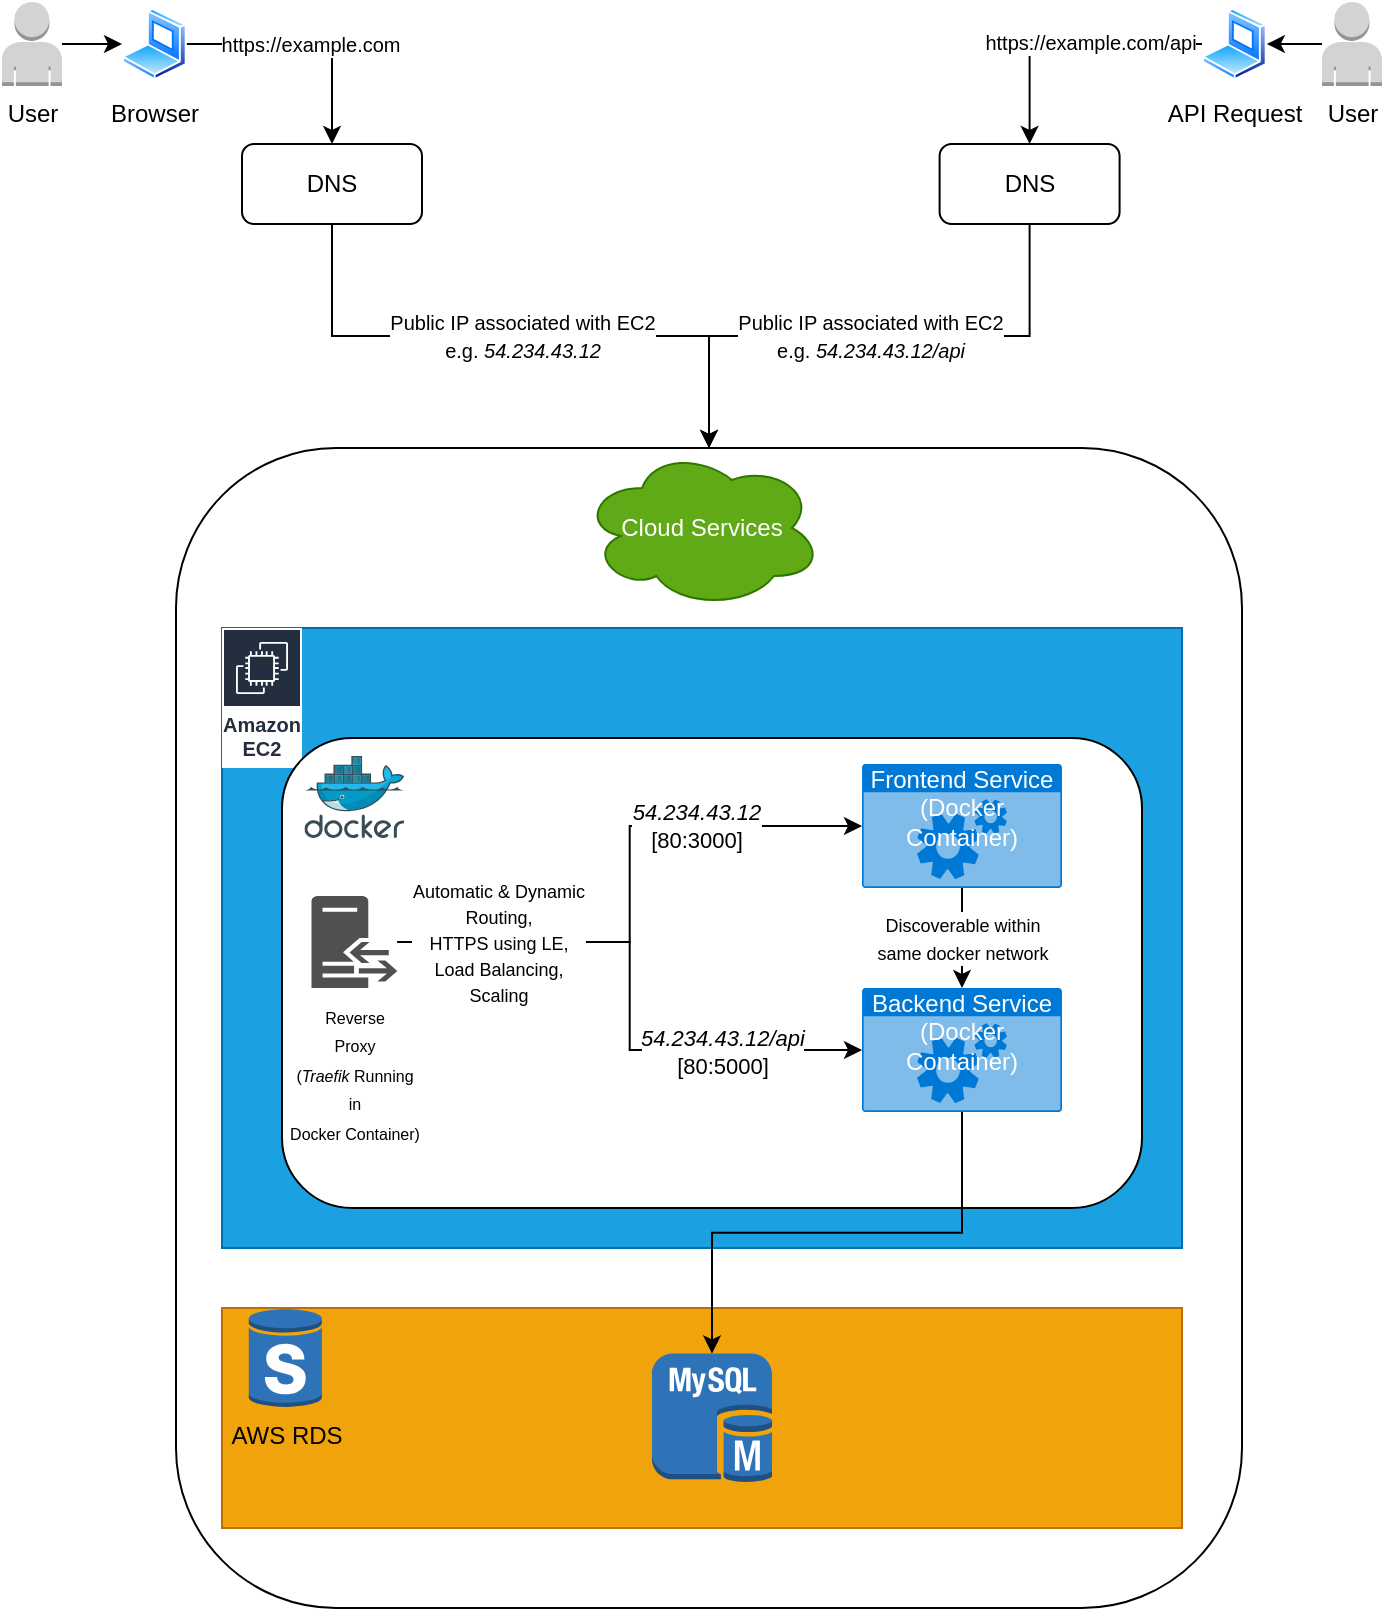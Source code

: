 <mxfile version="21.3.2" type="github">
  <diagram name="Page-1" id="goW-xutGmIgGnAvLxzgP">
    <mxGraphModel dx="1050" dy="566" grid="1" gridSize="10" guides="1" tooltips="1" connect="1" arrows="1" fold="1" page="1" pageScale="1" pageWidth="1200" pageHeight="1920" background="none" math="0" shadow="0">
      <root>
        <mxCell id="0" />
        <mxCell id="1" parent="0" />
        <mxCell id="rzrdu1us9HTBLImDNAjI-4" value="" style="edgeStyle=orthogonalEdgeStyle;rounded=0;orthogonalLoop=1;jettySize=auto;html=1;" parent="1" source="rzrdu1us9HTBLImDNAjI-1" target="rzrdu1us9HTBLImDNAjI-2" edge="1">
          <mxGeometry relative="1" as="geometry">
            <mxPoint x="85" y="154" as="sourcePoint" />
          </mxGeometry>
        </mxCell>
        <mxCell id="rzrdu1us9HTBLImDNAjI-1" value="User" style="outlineConnect=0;dashed=0;verticalLabelPosition=bottom;verticalAlign=top;align=center;html=1;shape=mxgraph.aws3.user;fillColor=#D2D3D3;gradientColor=none;" parent="1" vertex="1">
          <mxGeometry x="60" y="47" width="30" height="42" as="geometry" />
        </mxCell>
        <mxCell id="rzrdu1us9HTBLImDNAjI-12" value="&lt;font style=&quot;font-size: 10px;&quot;&gt;https://example.com&lt;/font&gt;" style="edgeStyle=orthogonalEdgeStyle;rounded=0;orthogonalLoop=1;jettySize=auto;html=1;" parent="1" source="rzrdu1us9HTBLImDNAjI-2" target="rzrdu1us9HTBLImDNAjI-11" edge="1">
          <mxGeometry relative="1" as="geometry" />
        </mxCell>
        <mxCell id="rzrdu1us9HTBLImDNAjI-2" value="Browser" style="image;aspect=fixed;perimeter=ellipsePerimeter;html=1;align=center;shadow=0;dashed=0;spacingTop=3;image=img/lib/active_directory/laptop_client.svg;" parent="1" vertex="1">
          <mxGeometry x="120" y="50" width="32.4" height="36" as="geometry" />
        </mxCell>
        <mxCell id="rzrdu1us9HTBLImDNAjI-6" value="" style="rounded=1;whiteSpace=wrap;html=1;" parent="1" vertex="1">
          <mxGeometry x="147" y="270" width="533" height="580" as="geometry" />
        </mxCell>
        <mxCell id="rzrdu1us9HTBLImDNAjI-11" value="DNS" style="rounded=1;whiteSpace=wrap;html=1;" parent="1" vertex="1">
          <mxGeometry x="180" y="118" width="90" height="40" as="geometry" />
        </mxCell>
        <mxCell id="rzrdu1us9HTBLImDNAjI-13" value="&lt;font style=&quot;font-size: 10px;&quot;&gt;Public IP associated with EC2&lt;br&gt;e.g. &lt;i&gt;54.234.43.12&lt;/i&gt;&lt;/font&gt;" style="edgeStyle=orthogonalEdgeStyle;rounded=0;orthogonalLoop=1;jettySize=auto;html=1;entryX=0.5;entryY=0;entryDx=0;entryDy=0;" parent="1" source="rzrdu1us9HTBLImDNAjI-11" target="rzrdu1us9HTBLImDNAjI-6" edge="1">
          <mxGeometry relative="1" as="geometry">
            <mxPoint x="320" y="230" as="targetPoint" />
          </mxGeometry>
        </mxCell>
        <mxCell id="rzrdu1us9HTBLImDNAjI-16" value="" style="rounded=0;whiteSpace=wrap;html=1;fillColor=#1ba1e2;fontColor=#ffffff;strokeColor=#006EAF;" parent="1" vertex="1">
          <mxGeometry x="170" y="360" width="480" height="310" as="geometry" />
        </mxCell>
        <mxCell id="rzrdu1us9HTBLImDNAjI-7" value="Amazon EC2" style="sketch=0;outlineConnect=0;fontColor=#232F3E;gradientColor=none;strokeColor=#ffffff;fillColor=#232F3E;dashed=0;verticalLabelPosition=middle;verticalAlign=bottom;align=center;html=1;whiteSpace=wrap;fontSize=10;fontStyle=1;spacing=3;shape=mxgraph.aws4.productIcon;prIcon=mxgraph.aws4.ec2;" parent="1" vertex="1">
          <mxGeometry x="170" y="360" width="40" height="70" as="geometry" />
        </mxCell>
        <mxCell id="rzrdu1us9HTBLImDNAjI-24" value="" style="rounded=1;whiteSpace=wrap;html=1;" parent="1" vertex="1">
          <mxGeometry x="200" y="415" width="430" height="235" as="geometry" />
        </mxCell>
        <mxCell id="rzrdu1us9HTBLImDNAjI-15" value="" style="image;sketch=0;aspect=fixed;html=1;points=[];align=center;fontSize=12;image=img/lib/mscae/Docker.svg;" parent="1" vertex="1">
          <mxGeometry x="211.2" y="424" width="50" height="41" as="geometry" />
        </mxCell>
        <mxCell id="rzrdu1us9HTBLImDNAjI-36" style="edgeStyle=orthogonalEdgeStyle;rounded=0;orthogonalLoop=1;jettySize=auto;html=1;entryX=0;entryY=0.5;entryDx=0;entryDy=0;entryPerimeter=0;" parent="1" source="rzrdu1us9HTBLImDNAjI-17" target="rzrdu1us9HTBLImDNAjI-9" edge="1">
          <mxGeometry relative="1" as="geometry">
            <mxPoint x="490" y="460.0" as="targetPoint" />
          </mxGeometry>
        </mxCell>
        <mxCell id="rzrdu1us9HTBLImDNAjI-39" value="&lt;i&gt;54.234.43.12&lt;/i&gt;&lt;br&gt;[80:3000]" style="edgeLabel;html=1;align=center;verticalAlign=middle;resizable=0;points=[];" parent="rzrdu1us9HTBLImDNAjI-36" vertex="1" connectable="0">
          <mxGeometry x="0.427" relative="1" as="geometry">
            <mxPoint as="offset" />
          </mxGeometry>
        </mxCell>
        <mxCell id="rzrdu1us9HTBLImDNAjI-37" style="edgeStyle=orthogonalEdgeStyle;rounded=0;orthogonalLoop=1;jettySize=auto;html=1;entryX=0;entryY=0.5;entryDx=0;entryDy=0;entryPerimeter=0;" parent="1" source="rzrdu1us9HTBLImDNAjI-17" target="rzrdu1us9HTBLImDNAjI-33" edge="1">
          <mxGeometry relative="1" as="geometry" />
        </mxCell>
        <mxCell id="rzrdu1us9HTBLImDNAjI-38" value="&lt;font style=&quot;font-size: 9px;&quot;&gt;Automatic &amp;amp; Dynamic &lt;br&gt;Routing,&lt;br&gt;HTTPS using LE, &lt;br&gt;Load Balancing,&lt;br&gt;Scaling&lt;/font&gt;" style="edgeLabel;html=1;align=center;verticalAlign=middle;resizable=0;points=[];" parent="rzrdu1us9HTBLImDNAjI-37" vertex="1" connectable="0">
          <mxGeometry x="-0.776" y="1" relative="1" as="geometry">
            <mxPoint x="18" y="1" as="offset" />
          </mxGeometry>
        </mxCell>
        <mxCell id="rzrdu1us9HTBLImDNAjI-52" value="&lt;i style=&quot;border-color: var(--border-color);&quot;&gt;54.234.43.12/api&lt;/i&gt;&lt;br style=&quot;border-color: var(--border-color);&quot;&gt;[80:5000]" style="edgeLabel;html=1;align=center;verticalAlign=middle;resizable=0;points=[];" parent="rzrdu1us9HTBLImDNAjI-37" vertex="1" connectable="0">
          <mxGeometry x="0.51" y="-1" relative="1" as="geometry">
            <mxPoint as="offset" />
          </mxGeometry>
        </mxCell>
        <mxCell id="rzrdu1us9HTBLImDNAjI-17" value="&lt;font style=&quot;font-size: 8px;&quot;&gt;Reverse&lt;br&gt;Proxy&lt;br&gt;(&lt;i&gt;Traefik &lt;/i&gt;Running&lt;br&gt;in &lt;br&gt;Docker Container)&lt;/font&gt;" style="sketch=0;pointerEvents=1;shadow=0;dashed=0;html=1;strokeColor=none;fillColor=#505050;labelPosition=center;verticalLabelPosition=bottom;verticalAlign=top;outlineConnect=0;align=center;shape=mxgraph.office.servers.reverse_proxy;" parent="1" vertex="1">
          <mxGeometry x="214.75" y="494" width="42.9" height="46" as="geometry" />
        </mxCell>
        <mxCell id="rzrdu1us9HTBLImDNAjI-32" value="Cloud Services" style="ellipse;shape=cloud;whiteSpace=wrap;html=1;fillColor=#60a917;fontColor=#ffffff;strokeColor=#2D7600;" parent="1" vertex="1">
          <mxGeometry x="350" y="270" width="120" height="80" as="geometry" />
        </mxCell>
        <mxCell id="rzrdu1us9HTBLImDNAjI-41" value="&lt;font style=&quot;font-size: 9px;&quot;&gt;Discoverable within&lt;br&gt;same docker network&lt;/font&gt;" style="edgeStyle=orthogonalEdgeStyle;rounded=0;orthogonalLoop=1;jettySize=auto;html=1;" parent="1" source="rzrdu1us9HTBLImDNAjI-9" target="rzrdu1us9HTBLImDNAjI-33" edge="1">
          <mxGeometry relative="1" as="geometry" />
        </mxCell>
        <mxCell id="rzrdu1us9HTBLImDNAjI-9" value="Frontend Service&lt;br&gt;(Docker Container)" style="html=1;whiteSpace=wrap;strokeColor=none;fillColor=#0079D6;labelPosition=center;verticalLabelPosition=middle;verticalAlign=top;align=center;fontSize=12;outlineConnect=0;spacingTop=-6;fontColor=#FFFFFF;sketch=0;shape=mxgraph.sitemap.services;" parent="1" vertex="1">
          <mxGeometry x="490" y="428" width="100" height="62" as="geometry" />
        </mxCell>
        <mxCell id="rzrdu1us9HTBLImDNAjI-33" value="Backend Service&lt;br&gt;(Docker Container)" style="html=1;whiteSpace=wrap;strokeColor=none;fillColor=#0079D6;labelPosition=center;verticalLabelPosition=middle;verticalAlign=top;align=center;fontSize=12;outlineConnect=0;spacingTop=-6;fontColor=#FFFFFF;sketch=0;shape=mxgraph.sitemap.services;" parent="1" vertex="1">
          <mxGeometry x="490" y="540" width="100" height="62" as="geometry" />
        </mxCell>
        <mxCell id="rzrdu1us9HTBLImDNAjI-44" value="" style="rounded=0;whiteSpace=wrap;html=1;fillColor=#f0a30a;fontColor=#000000;strokeColor=#BD7000;" parent="1" vertex="1">
          <mxGeometry x="170" y="700" width="480" height="110" as="geometry" />
        </mxCell>
        <mxCell id="rzrdu1us9HTBLImDNAjI-43" value="AWS RDS" style="outlineConnect=0;dashed=0;verticalLabelPosition=bottom;verticalAlign=top;align=center;html=1;shape=mxgraph.aws3.rds_db_instance_standby_multi_az;fillColor=#2E73B8;gradientColor=none;" parent="1" vertex="1">
          <mxGeometry x="183.4" y="700" width="36.6" height="50" as="geometry" />
        </mxCell>
        <mxCell id="rzrdu1us9HTBLImDNAjI-42" value="" style="outlineConnect=0;dashed=0;verticalLabelPosition=bottom;verticalAlign=top;align=center;html=1;shape=mxgraph.aws3.mysql_db_instance;fillColor=#2E73B8;gradientColor=none;" parent="1" vertex="1">
          <mxGeometry x="385" y="722.75" width="60" height="64.5" as="geometry" />
        </mxCell>
        <mxCell id="rzrdu1us9HTBLImDNAjI-45" style="edgeStyle=orthogonalEdgeStyle;rounded=0;orthogonalLoop=1;jettySize=auto;html=1;exitX=0.5;exitY=1;exitDx=0;exitDy=0;exitPerimeter=0;" parent="1" source="rzrdu1us9HTBLImDNAjI-33" target="rzrdu1us9HTBLImDNAjI-42" edge="1">
          <mxGeometry relative="1" as="geometry" />
        </mxCell>
        <mxCell id="rzrdu1us9HTBLImDNAjI-50" value="" style="edgeStyle=orthogonalEdgeStyle;rounded=0;orthogonalLoop=1;jettySize=auto;html=1;" parent="1" source="rzrdu1us9HTBLImDNAjI-46" target="rzrdu1us9HTBLImDNAjI-48" edge="1">
          <mxGeometry relative="1" as="geometry" />
        </mxCell>
        <mxCell id="rzrdu1us9HTBLImDNAjI-46" value="User" style="outlineConnect=0;dashed=0;verticalLabelPosition=bottom;verticalAlign=top;align=center;html=1;shape=mxgraph.aws3.user;fillColor=#D2D3D3;gradientColor=none;" parent="1" vertex="1">
          <mxGeometry x="720.0" y="47" width="30" height="42" as="geometry" />
        </mxCell>
        <mxCell id="rzrdu1us9HTBLImDNAjI-49" style="edgeStyle=orthogonalEdgeStyle;rounded=0;orthogonalLoop=1;jettySize=auto;html=1;exitX=0;exitY=0.5;exitDx=0;exitDy=0;entryX=0.5;entryY=0;entryDx=0;entryDy=0;" parent="1" source="rzrdu1us9HTBLImDNAjI-48" target="rzrdu1us9HTBLImDNAjI-55" edge="1">
          <mxGeometry relative="1" as="geometry">
            <mxPoint x="480" y="148" as="targetPoint" />
          </mxGeometry>
        </mxCell>
        <mxCell id="rzrdu1us9HTBLImDNAjI-51" value="&lt;font style=&quot;font-size: 10px;&quot;&gt;https://example.com/api&lt;/font&gt;" style="edgeLabel;html=1;align=center;verticalAlign=middle;resizable=0;points=[];" parent="rzrdu1us9HTBLImDNAjI-49" vertex="1" connectable="0">
          <mxGeometry x="-0.169" y="-1" relative="1" as="geometry">
            <mxPoint as="offset" />
          </mxGeometry>
        </mxCell>
        <mxCell id="rzrdu1us9HTBLImDNAjI-48" value="API Request" style="image;aspect=fixed;perimeter=ellipsePerimeter;html=1;align=center;shadow=0;dashed=0;spacingTop=3;image=img/lib/active_directory/laptop_client.svg;" parent="1" vertex="1">
          <mxGeometry x="660" y="50" width="32.4" height="36" as="geometry" />
        </mxCell>
        <mxCell id="rzrdu1us9HTBLImDNAjI-55" value="DNS" style="rounded=1;whiteSpace=wrap;html=1;" parent="1" vertex="1">
          <mxGeometry x="528.8" y="118" width="90" height="40" as="geometry" />
        </mxCell>
        <mxCell id="rzrdu1us9HTBLImDNAjI-56" value="&lt;font style=&quot;font-size: 10px;&quot;&gt;Public IP associated with EC2&lt;br&gt;e.g. &lt;i&gt;54.234.43.12/api&lt;/i&gt;&lt;/font&gt;" style="edgeStyle=orthogonalEdgeStyle;rounded=0;orthogonalLoop=1;jettySize=auto;html=1;entryX=0.5;entryY=0;entryDx=0;entryDy=0;" parent="1" source="rzrdu1us9HTBLImDNAjI-55" target="rzrdu1us9HTBLImDNAjI-6" edge="1">
          <mxGeometry relative="1" as="geometry">
            <mxPoint x="74" y="322" as="targetPoint" />
          </mxGeometry>
        </mxCell>
      </root>
    </mxGraphModel>
  </diagram>
</mxfile>

